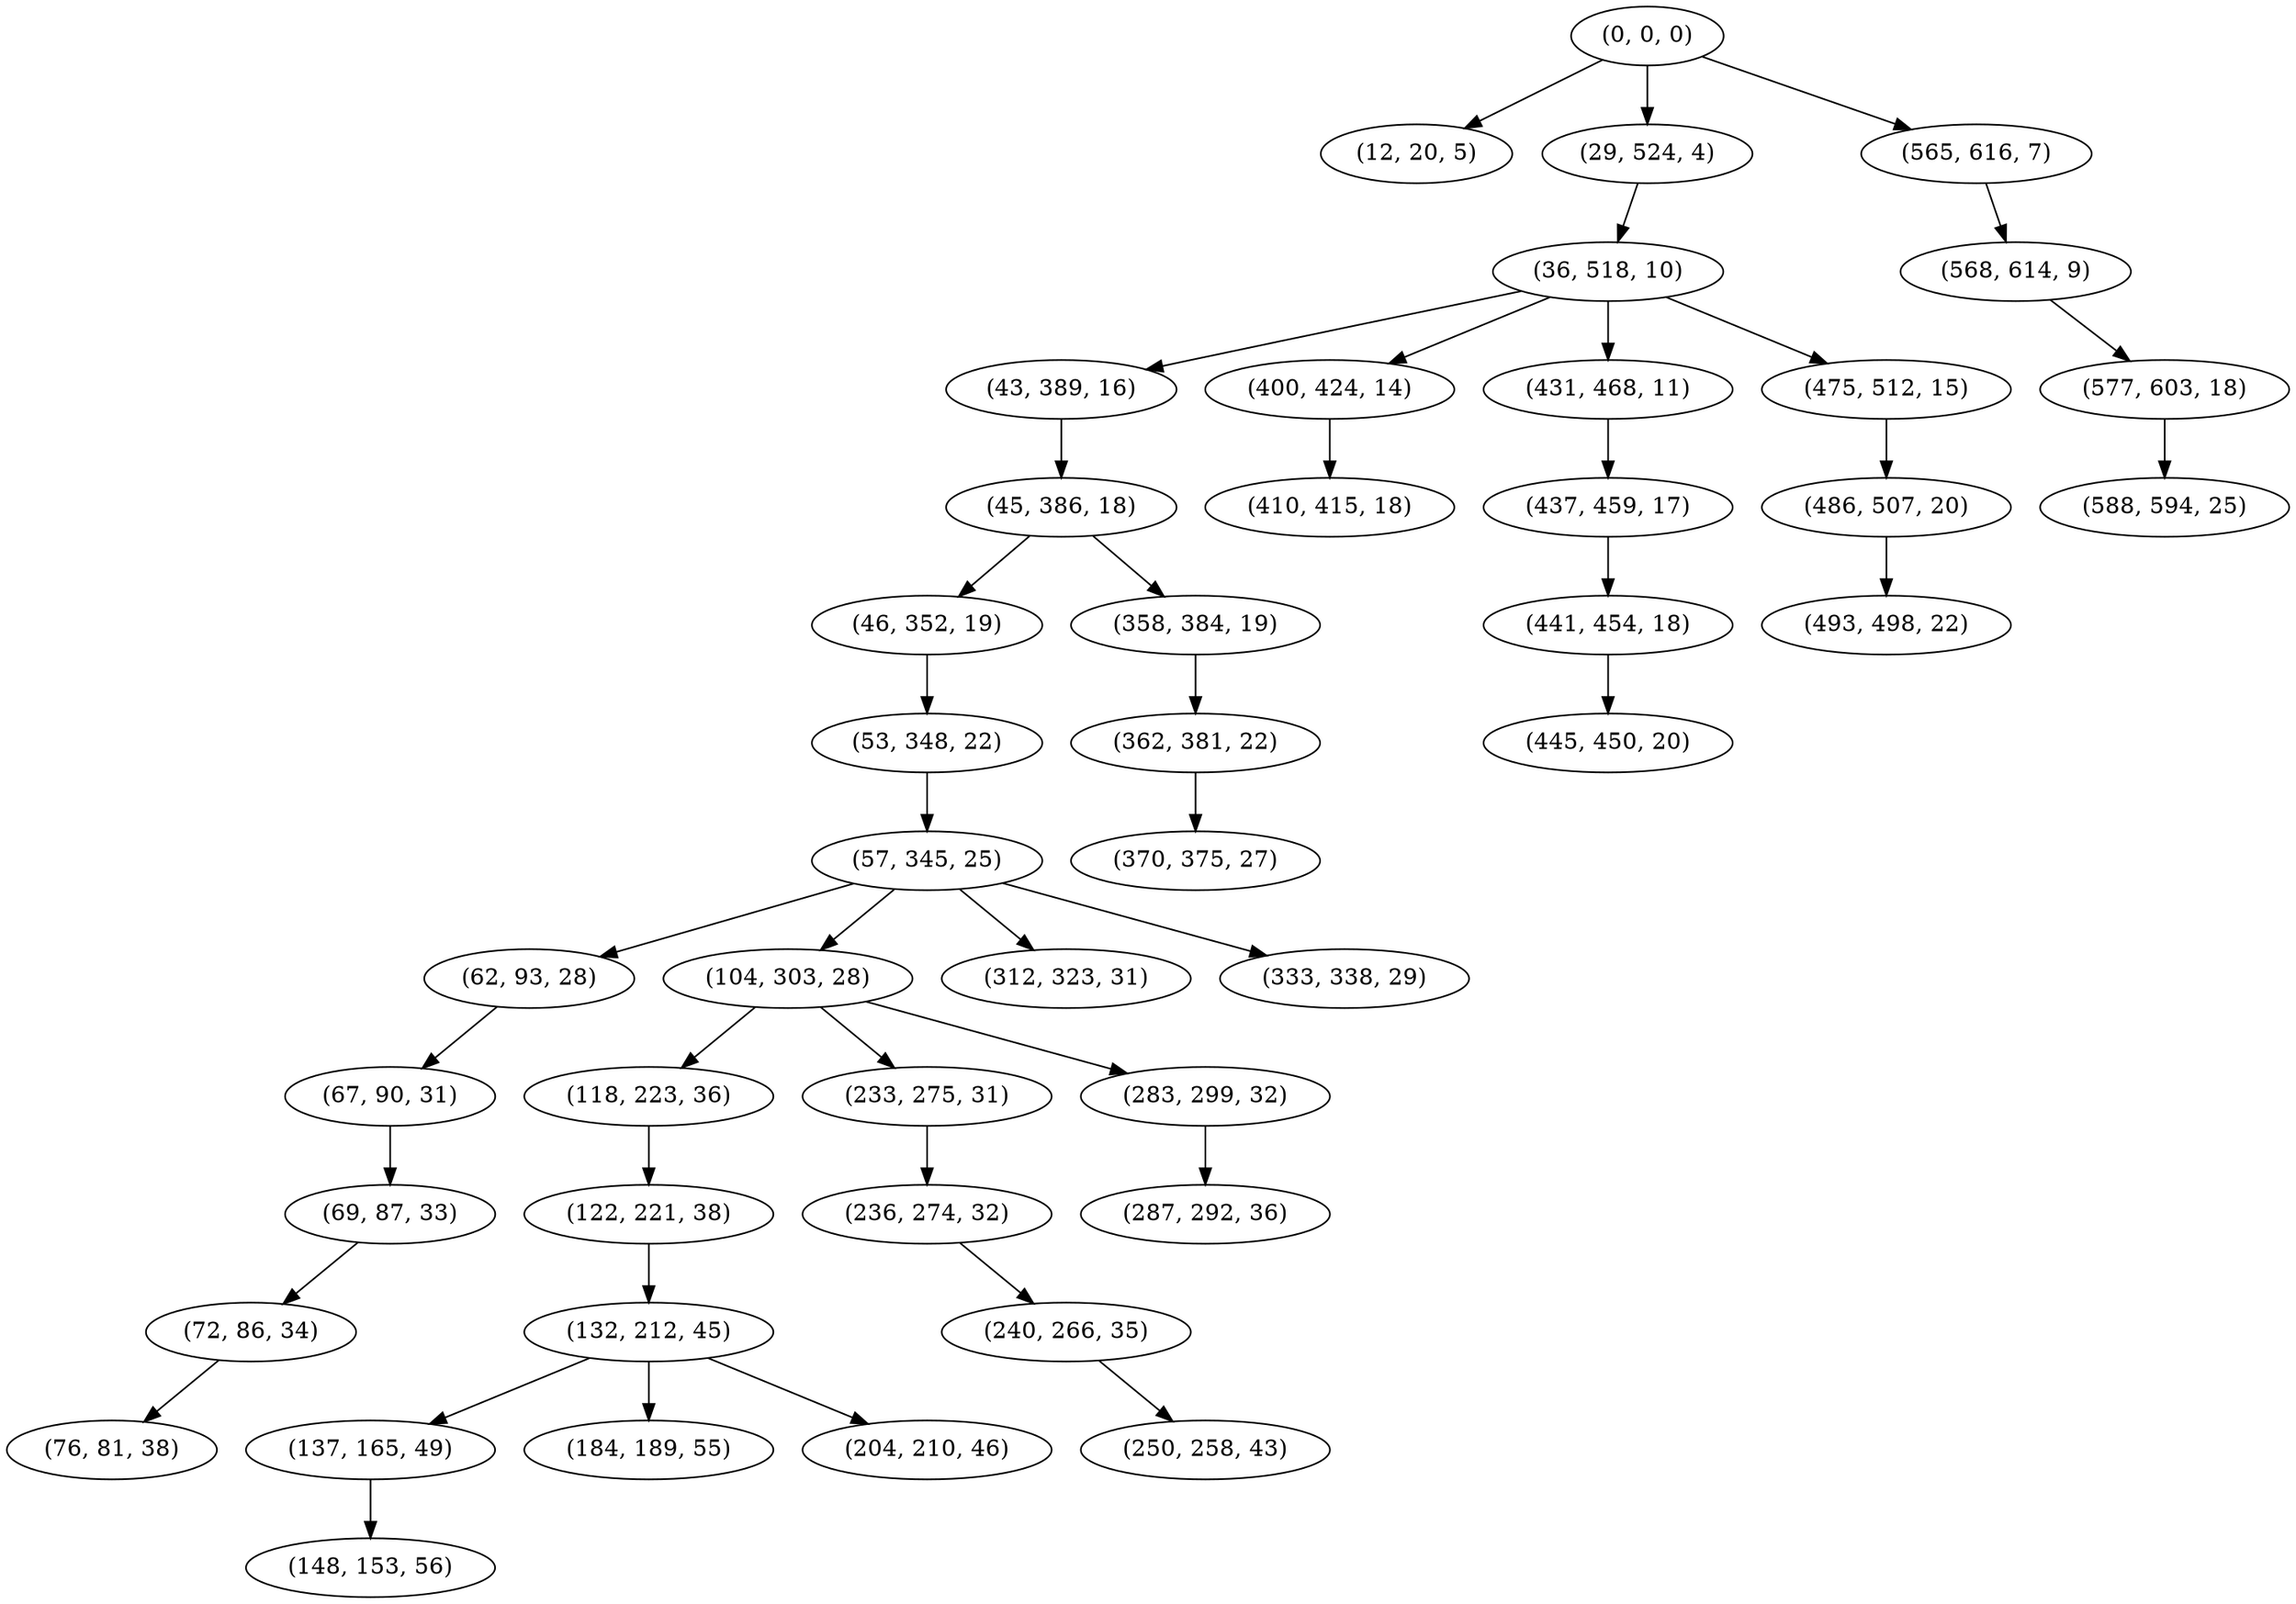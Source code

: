 digraph tree {
    "(0, 0, 0)";
    "(12, 20, 5)";
    "(29, 524, 4)";
    "(36, 518, 10)";
    "(43, 389, 16)";
    "(45, 386, 18)";
    "(46, 352, 19)";
    "(53, 348, 22)";
    "(57, 345, 25)";
    "(62, 93, 28)";
    "(67, 90, 31)";
    "(69, 87, 33)";
    "(72, 86, 34)";
    "(76, 81, 38)";
    "(104, 303, 28)";
    "(118, 223, 36)";
    "(122, 221, 38)";
    "(132, 212, 45)";
    "(137, 165, 49)";
    "(148, 153, 56)";
    "(184, 189, 55)";
    "(204, 210, 46)";
    "(233, 275, 31)";
    "(236, 274, 32)";
    "(240, 266, 35)";
    "(250, 258, 43)";
    "(283, 299, 32)";
    "(287, 292, 36)";
    "(312, 323, 31)";
    "(333, 338, 29)";
    "(358, 384, 19)";
    "(362, 381, 22)";
    "(370, 375, 27)";
    "(400, 424, 14)";
    "(410, 415, 18)";
    "(431, 468, 11)";
    "(437, 459, 17)";
    "(441, 454, 18)";
    "(445, 450, 20)";
    "(475, 512, 15)";
    "(486, 507, 20)";
    "(493, 498, 22)";
    "(565, 616, 7)";
    "(568, 614, 9)";
    "(577, 603, 18)";
    "(588, 594, 25)";
    "(0, 0, 0)" -> "(12, 20, 5)";
    "(0, 0, 0)" -> "(29, 524, 4)";
    "(0, 0, 0)" -> "(565, 616, 7)";
    "(29, 524, 4)" -> "(36, 518, 10)";
    "(36, 518, 10)" -> "(43, 389, 16)";
    "(36, 518, 10)" -> "(400, 424, 14)";
    "(36, 518, 10)" -> "(431, 468, 11)";
    "(36, 518, 10)" -> "(475, 512, 15)";
    "(43, 389, 16)" -> "(45, 386, 18)";
    "(45, 386, 18)" -> "(46, 352, 19)";
    "(45, 386, 18)" -> "(358, 384, 19)";
    "(46, 352, 19)" -> "(53, 348, 22)";
    "(53, 348, 22)" -> "(57, 345, 25)";
    "(57, 345, 25)" -> "(62, 93, 28)";
    "(57, 345, 25)" -> "(104, 303, 28)";
    "(57, 345, 25)" -> "(312, 323, 31)";
    "(57, 345, 25)" -> "(333, 338, 29)";
    "(62, 93, 28)" -> "(67, 90, 31)";
    "(67, 90, 31)" -> "(69, 87, 33)";
    "(69, 87, 33)" -> "(72, 86, 34)";
    "(72, 86, 34)" -> "(76, 81, 38)";
    "(104, 303, 28)" -> "(118, 223, 36)";
    "(104, 303, 28)" -> "(233, 275, 31)";
    "(104, 303, 28)" -> "(283, 299, 32)";
    "(118, 223, 36)" -> "(122, 221, 38)";
    "(122, 221, 38)" -> "(132, 212, 45)";
    "(132, 212, 45)" -> "(137, 165, 49)";
    "(132, 212, 45)" -> "(184, 189, 55)";
    "(132, 212, 45)" -> "(204, 210, 46)";
    "(137, 165, 49)" -> "(148, 153, 56)";
    "(233, 275, 31)" -> "(236, 274, 32)";
    "(236, 274, 32)" -> "(240, 266, 35)";
    "(240, 266, 35)" -> "(250, 258, 43)";
    "(283, 299, 32)" -> "(287, 292, 36)";
    "(358, 384, 19)" -> "(362, 381, 22)";
    "(362, 381, 22)" -> "(370, 375, 27)";
    "(400, 424, 14)" -> "(410, 415, 18)";
    "(431, 468, 11)" -> "(437, 459, 17)";
    "(437, 459, 17)" -> "(441, 454, 18)";
    "(441, 454, 18)" -> "(445, 450, 20)";
    "(475, 512, 15)" -> "(486, 507, 20)";
    "(486, 507, 20)" -> "(493, 498, 22)";
    "(565, 616, 7)" -> "(568, 614, 9)";
    "(568, 614, 9)" -> "(577, 603, 18)";
    "(577, 603, 18)" -> "(588, 594, 25)";
}
